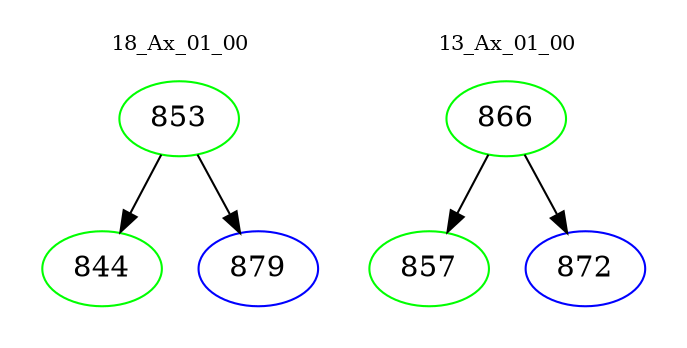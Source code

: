 digraph{
subgraph cluster_0 {
color = white
label = "18_Ax_01_00";
fontsize=10;
T0_853 [label="853", color="green"]
T0_853 -> T0_844 [color="black"]
T0_844 [label="844", color="green"]
T0_853 -> T0_879 [color="black"]
T0_879 [label="879", color="blue"]
}
subgraph cluster_1 {
color = white
label = "13_Ax_01_00";
fontsize=10;
T1_866 [label="866", color="green"]
T1_866 -> T1_857 [color="black"]
T1_857 [label="857", color="green"]
T1_866 -> T1_872 [color="black"]
T1_872 [label="872", color="blue"]
}
}
